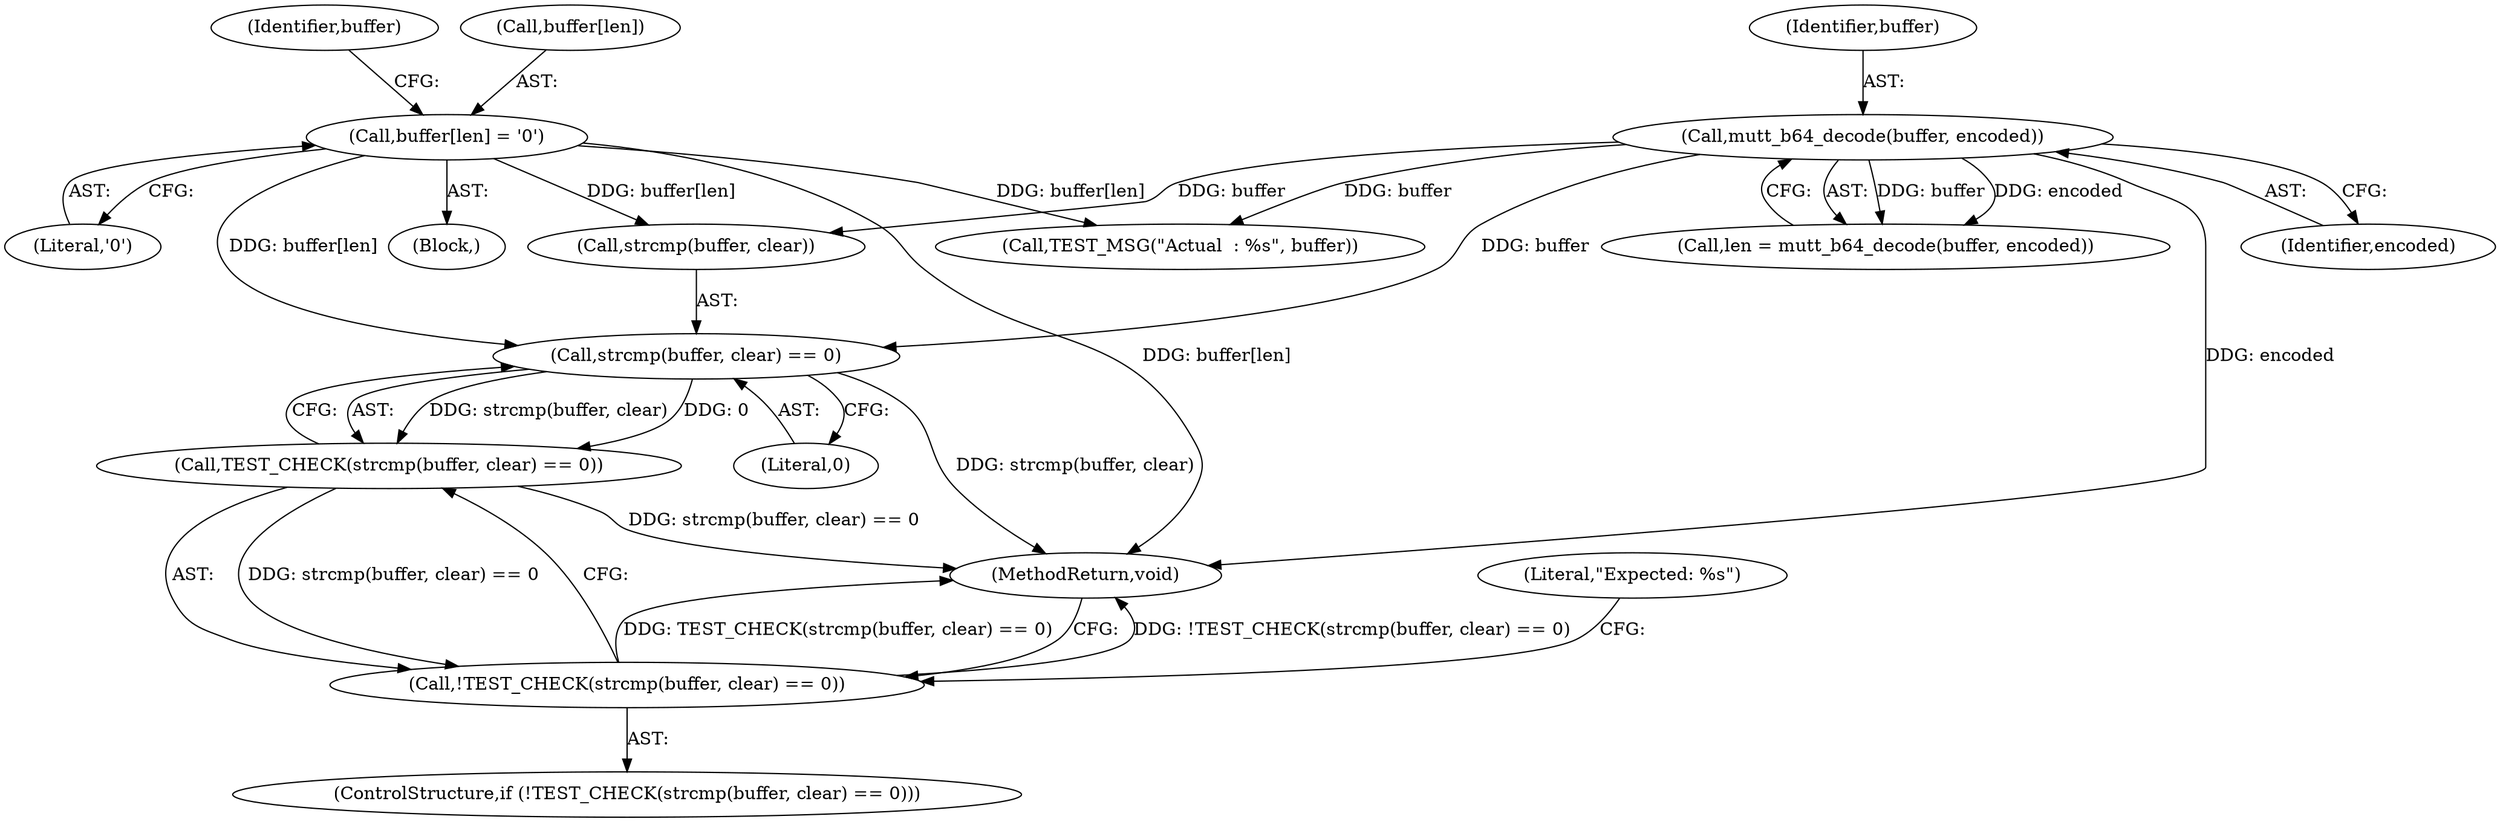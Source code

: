 digraph "1_neomutt_6f163e07ae68654d7ac5268cbb7565f6df79ad85_3@API" {
"1000137" [label="(Call,strcmp(buffer, clear) == 0)"];
"1000129" [label="(Call,buffer[len] = '\0')"];
"1000107" [label="(Call,mutt_b64_decode(buffer, encoded))"];
"1000136" [label="(Call,TEST_CHECK(strcmp(buffer, clear) == 0))"];
"1000135" [label="(Call,!TEST_CHECK(strcmp(buffer, clear) == 0))"];
"1000109" [label="(Identifier,encoded)"];
"1000135" [label="(Call,!TEST_CHECK(strcmp(buffer, clear) == 0))"];
"1000138" [label="(Call,strcmp(buffer, clear))"];
"1000108" [label="(Identifier,buffer)"];
"1000141" [label="(Literal,0)"];
"1000144" [label="(Literal,\"Expected: %s\")"];
"1000102" [label="(Block,)"];
"1000130" [label="(Call,buffer[len])"];
"1000146" [label="(Call,TEST_MSG(\"Actual  : %s\", buffer))"];
"1000136" [label="(Call,TEST_CHECK(strcmp(buffer, clear) == 0))"];
"1000133" [label="(Literal,'\0')"];
"1000105" [label="(Call,len = mutt_b64_decode(buffer, encoded))"];
"1000134" [label="(ControlStructure,if (!TEST_CHECK(strcmp(buffer, clear) == 0)))"];
"1000149" [label="(MethodReturn,void)"];
"1000129" [label="(Call,buffer[len] = '\0')"];
"1000139" [label="(Identifier,buffer)"];
"1000107" [label="(Call,mutt_b64_decode(buffer, encoded))"];
"1000137" [label="(Call,strcmp(buffer, clear) == 0)"];
"1000137" -> "1000136"  [label="AST: "];
"1000137" -> "1000141"  [label="CFG: "];
"1000138" -> "1000137"  [label="AST: "];
"1000141" -> "1000137"  [label="AST: "];
"1000136" -> "1000137"  [label="CFG: "];
"1000137" -> "1000149"  [label="DDG: strcmp(buffer, clear)"];
"1000137" -> "1000136"  [label="DDG: strcmp(buffer, clear)"];
"1000137" -> "1000136"  [label="DDG: 0"];
"1000129" -> "1000137"  [label="DDG: buffer[len]"];
"1000107" -> "1000137"  [label="DDG: buffer"];
"1000129" -> "1000102"  [label="AST: "];
"1000129" -> "1000133"  [label="CFG: "];
"1000130" -> "1000129"  [label="AST: "];
"1000133" -> "1000129"  [label="AST: "];
"1000139" -> "1000129"  [label="CFG: "];
"1000129" -> "1000149"  [label="DDG: buffer[len]"];
"1000129" -> "1000138"  [label="DDG: buffer[len]"];
"1000129" -> "1000146"  [label="DDG: buffer[len]"];
"1000107" -> "1000105"  [label="AST: "];
"1000107" -> "1000109"  [label="CFG: "];
"1000108" -> "1000107"  [label="AST: "];
"1000109" -> "1000107"  [label="AST: "];
"1000105" -> "1000107"  [label="CFG: "];
"1000107" -> "1000149"  [label="DDG: encoded"];
"1000107" -> "1000105"  [label="DDG: buffer"];
"1000107" -> "1000105"  [label="DDG: encoded"];
"1000107" -> "1000138"  [label="DDG: buffer"];
"1000107" -> "1000146"  [label="DDG: buffer"];
"1000136" -> "1000135"  [label="AST: "];
"1000135" -> "1000136"  [label="CFG: "];
"1000136" -> "1000149"  [label="DDG: strcmp(buffer, clear) == 0"];
"1000136" -> "1000135"  [label="DDG: strcmp(buffer, clear) == 0"];
"1000135" -> "1000134"  [label="AST: "];
"1000144" -> "1000135"  [label="CFG: "];
"1000149" -> "1000135"  [label="CFG: "];
"1000135" -> "1000149"  [label="DDG: !TEST_CHECK(strcmp(buffer, clear) == 0)"];
"1000135" -> "1000149"  [label="DDG: TEST_CHECK(strcmp(buffer, clear) == 0)"];
}
